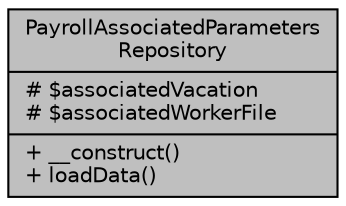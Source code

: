 digraph "PayrollAssociatedParametersRepository"
{
 // LATEX_PDF_SIZE
  bgcolor="transparent";
  edge [fontname="Helvetica",fontsize="10",labelfontname="Helvetica",labelfontsize="10"];
  node [fontname="Helvetica",fontsize="10",shape=record];
  Node1 [label="{PayrollAssociatedParameters\lRepository\n|# $associatedVacation\l# $associatedWorkerFile\l|+ __construct()\l+ loadData()\l}",height=0.2,width=0.4,color="black", fillcolor="grey75", style="filled", fontcolor="black",tooltip="Gestiona los parámetros asociados a la generación de nómina."];
}
